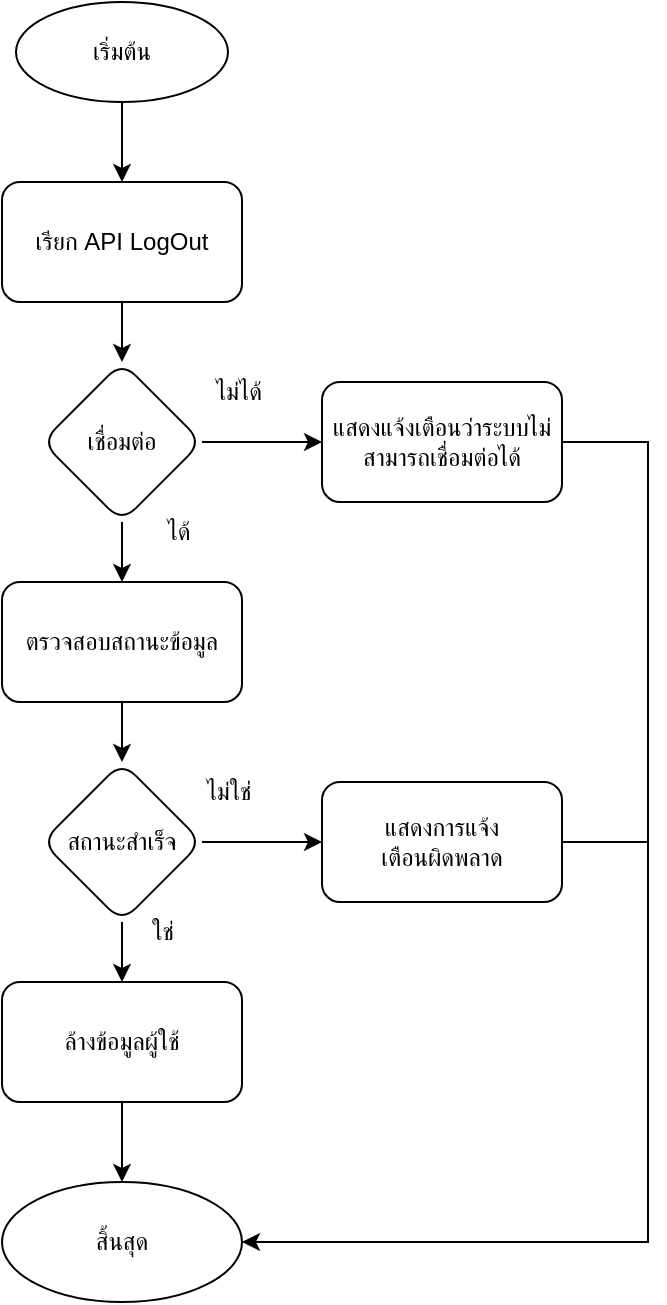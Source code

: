 <mxfile version="20.2.8" type="github">
  <diagram id="XrkeispxeISgwHwELJAz" name="หน้า-1">
    <mxGraphModel dx="657" dy="1134" grid="1" gridSize="10" guides="1" tooltips="1" connect="1" arrows="1" fold="1" page="1" pageScale="1" pageWidth="827" pageHeight="1169" math="0" shadow="0">
      <root>
        <mxCell id="0" />
        <mxCell id="1" parent="0" />
        <mxCell id="RRW1R06dS2omuTVAxcX_-5" value="" style="edgeStyle=orthogonalEdgeStyle;rounded=0;orthogonalLoop=1;jettySize=auto;html=1;" edge="1" parent="1" source="RRW1R06dS2omuTVAxcX_-1" target="RRW1R06dS2omuTVAxcX_-4">
          <mxGeometry relative="1" as="geometry" />
        </mxCell>
        <mxCell id="RRW1R06dS2omuTVAxcX_-1" value="เริ่มต้น" style="ellipse;whiteSpace=wrap;html=1;" vertex="1" parent="1">
          <mxGeometry x="354" y="40" width="106" height="50" as="geometry" />
        </mxCell>
        <mxCell id="RRW1R06dS2omuTVAxcX_-7" value="" style="edgeStyle=orthogonalEdgeStyle;rounded=0;orthogonalLoop=1;jettySize=auto;html=1;" edge="1" parent="1" source="RRW1R06dS2omuTVAxcX_-4" target="RRW1R06dS2omuTVAxcX_-6">
          <mxGeometry relative="1" as="geometry" />
        </mxCell>
        <mxCell id="RRW1R06dS2omuTVAxcX_-4" value="เรียก API LogOut" style="rounded=1;whiteSpace=wrap;html=1;" vertex="1" parent="1">
          <mxGeometry x="347" y="130" width="120" height="60" as="geometry" />
        </mxCell>
        <mxCell id="RRW1R06dS2omuTVAxcX_-9" value="" style="edgeStyle=orthogonalEdgeStyle;rounded=0;orthogonalLoop=1;jettySize=auto;html=1;" edge="1" parent="1" source="RRW1R06dS2omuTVAxcX_-6" target="RRW1R06dS2omuTVAxcX_-8">
          <mxGeometry relative="1" as="geometry" />
        </mxCell>
        <mxCell id="RRW1R06dS2omuTVAxcX_-11" value="" style="edgeStyle=orthogonalEdgeStyle;rounded=0;orthogonalLoop=1;jettySize=auto;html=1;" edge="1" parent="1" source="RRW1R06dS2omuTVAxcX_-6" target="RRW1R06dS2omuTVAxcX_-10">
          <mxGeometry relative="1" as="geometry" />
        </mxCell>
        <mxCell id="RRW1R06dS2omuTVAxcX_-6" value="เชื่อมต่อ" style="rhombus;whiteSpace=wrap;html=1;rounded=1;" vertex="1" parent="1">
          <mxGeometry x="367" y="220" width="80" height="80" as="geometry" />
        </mxCell>
        <mxCell id="RRW1R06dS2omuTVAxcX_-15" value="" style="edgeStyle=orthogonalEdgeStyle;rounded=0;orthogonalLoop=1;jettySize=auto;html=1;" edge="1" parent="1" source="RRW1R06dS2omuTVAxcX_-8" target="RRW1R06dS2omuTVAxcX_-14">
          <mxGeometry relative="1" as="geometry" />
        </mxCell>
        <mxCell id="RRW1R06dS2omuTVAxcX_-8" value="ตรวจสอบสถานะข้อมูล" style="whiteSpace=wrap;html=1;rounded=1;" vertex="1" parent="1">
          <mxGeometry x="347" y="330" width="120" height="60" as="geometry" />
        </mxCell>
        <mxCell id="RRW1R06dS2omuTVAxcX_-23" style="edgeStyle=orthogonalEdgeStyle;rounded=0;orthogonalLoop=1;jettySize=auto;html=1;entryX=1;entryY=0.5;entryDx=0;entryDy=0;" edge="1" parent="1" source="RRW1R06dS2omuTVAxcX_-10" target="RRW1R06dS2omuTVAxcX_-21">
          <mxGeometry relative="1" as="geometry">
            <Array as="points">
              <mxPoint x="670" y="260" />
              <mxPoint x="670" y="660" />
            </Array>
          </mxGeometry>
        </mxCell>
        <mxCell id="RRW1R06dS2omuTVAxcX_-10" value="แสดงแจ้งเตือนว่าระบบไม่สามารถเชื่อมต่อได้" style="whiteSpace=wrap;html=1;rounded=1;" vertex="1" parent="1">
          <mxGeometry x="507" y="230" width="120" height="60" as="geometry" />
        </mxCell>
        <mxCell id="RRW1R06dS2omuTVAxcX_-12" value="ไม่ได้" style="text;html=1;align=center;verticalAlign=middle;resizable=0;points=[];autosize=1;strokeColor=none;fillColor=none;" vertex="1" parent="1">
          <mxGeometry x="440" y="220" width="50" height="30" as="geometry" />
        </mxCell>
        <mxCell id="RRW1R06dS2omuTVAxcX_-13" value="ได้" style="text;html=1;align=center;verticalAlign=middle;resizable=0;points=[];autosize=1;strokeColor=none;fillColor=none;" vertex="1" parent="1">
          <mxGeometry x="415" y="290" width="40" height="30" as="geometry" />
        </mxCell>
        <mxCell id="RRW1R06dS2omuTVAxcX_-18" value="" style="edgeStyle=orthogonalEdgeStyle;rounded=0;orthogonalLoop=1;jettySize=auto;html=1;" edge="1" parent="1" source="RRW1R06dS2omuTVAxcX_-14" target="RRW1R06dS2omuTVAxcX_-17">
          <mxGeometry relative="1" as="geometry" />
        </mxCell>
        <mxCell id="RRW1R06dS2omuTVAxcX_-20" value="" style="edgeStyle=orthogonalEdgeStyle;rounded=0;orthogonalLoop=1;jettySize=auto;html=1;" edge="1" parent="1" source="RRW1R06dS2omuTVAxcX_-14" target="RRW1R06dS2omuTVAxcX_-19">
          <mxGeometry relative="1" as="geometry" />
        </mxCell>
        <mxCell id="RRW1R06dS2omuTVAxcX_-14" value="สถานะสำเร็จ" style="rhombus;whiteSpace=wrap;html=1;rounded=1;" vertex="1" parent="1">
          <mxGeometry x="367" y="420" width="80" height="80" as="geometry" />
        </mxCell>
        <mxCell id="RRW1R06dS2omuTVAxcX_-24" style="edgeStyle=orthogonalEdgeStyle;rounded=0;orthogonalLoop=1;jettySize=auto;html=1;endArrow=none;endFill=0;" edge="1" parent="1" source="RRW1R06dS2omuTVAxcX_-17">
          <mxGeometry relative="1" as="geometry">
            <mxPoint x="670" y="460" as="targetPoint" />
          </mxGeometry>
        </mxCell>
        <mxCell id="RRW1R06dS2omuTVAxcX_-17" value="แสดงการแจ้ง&lt;br&gt;เตือนผิดพลาด" style="whiteSpace=wrap;html=1;rounded=1;" vertex="1" parent="1">
          <mxGeometry x="507" y="430" width="120" height="60" as="geometry" />
        </mxCell>
        <mxCell id="RRW1R06dS2omuTVAxcX_-22" value="" style="edgeStyle=orthogonalEdgeStyle;rounded=0;orthogonalLoop=1;jettySize=auto;html=1;" edge="1" parent="1" source="RRW1R06dS2omuTVAxcX_-19" target="RRW1R06dS2omuTVAxcX_-21">
          <mxGeometry relative="1" as="geometry" />
        </mxCell>
        <mxCell id="RRW1R06dS2omuTVAxcX_-19" value="ล้างข้อมูลผู้ใช้" style="whiteSpace=wrap;html=1;rounded=1;" vertex="1" parent="1">
          <mxGeometry x="347" y="530" width="120" height="60" as="geometry" />
        </mxCell>
        <mxCell id="RRW1R06dS2omuTVAxcX_-21" value="สิ้นสุด" style="ellipse;whiteSpace=wrap;html=1;rounded=1;" vertex="1" parent="1">
          <mxGeometry x="347" y="630" width="120" height="60" as="geometry" />
        </mxCell>
        <mxCell id="RRW1R06dS2omuTVAxcX_-25" value="ใช่" style="text;html=1;align=center;verticalAlign=middle;resizable=0;points=[];autosize=1;strokeColor=none;fillColor=none;" vertex="1" parent="1">
          <mxGeometry x="407" y="490" width="40" height="30" as="geometry" />
        </mxCell>
        <mxCell id="RRW1R06dS2omuTVAxcX_-26" value="ไม่ใช่" style="text;html=1;align=center;verticalAlign=middle;resizable=0;points=[];autosize=1;strokeColor=none;fillColor=none;" vertex="1" parent="1">
          <mxGeometry x="435" y="420" width="50" height="30" as="geometry" />
        </mxCell>
      </root>
    </mxGraphModel>
  </diagram>
</mxfile>
